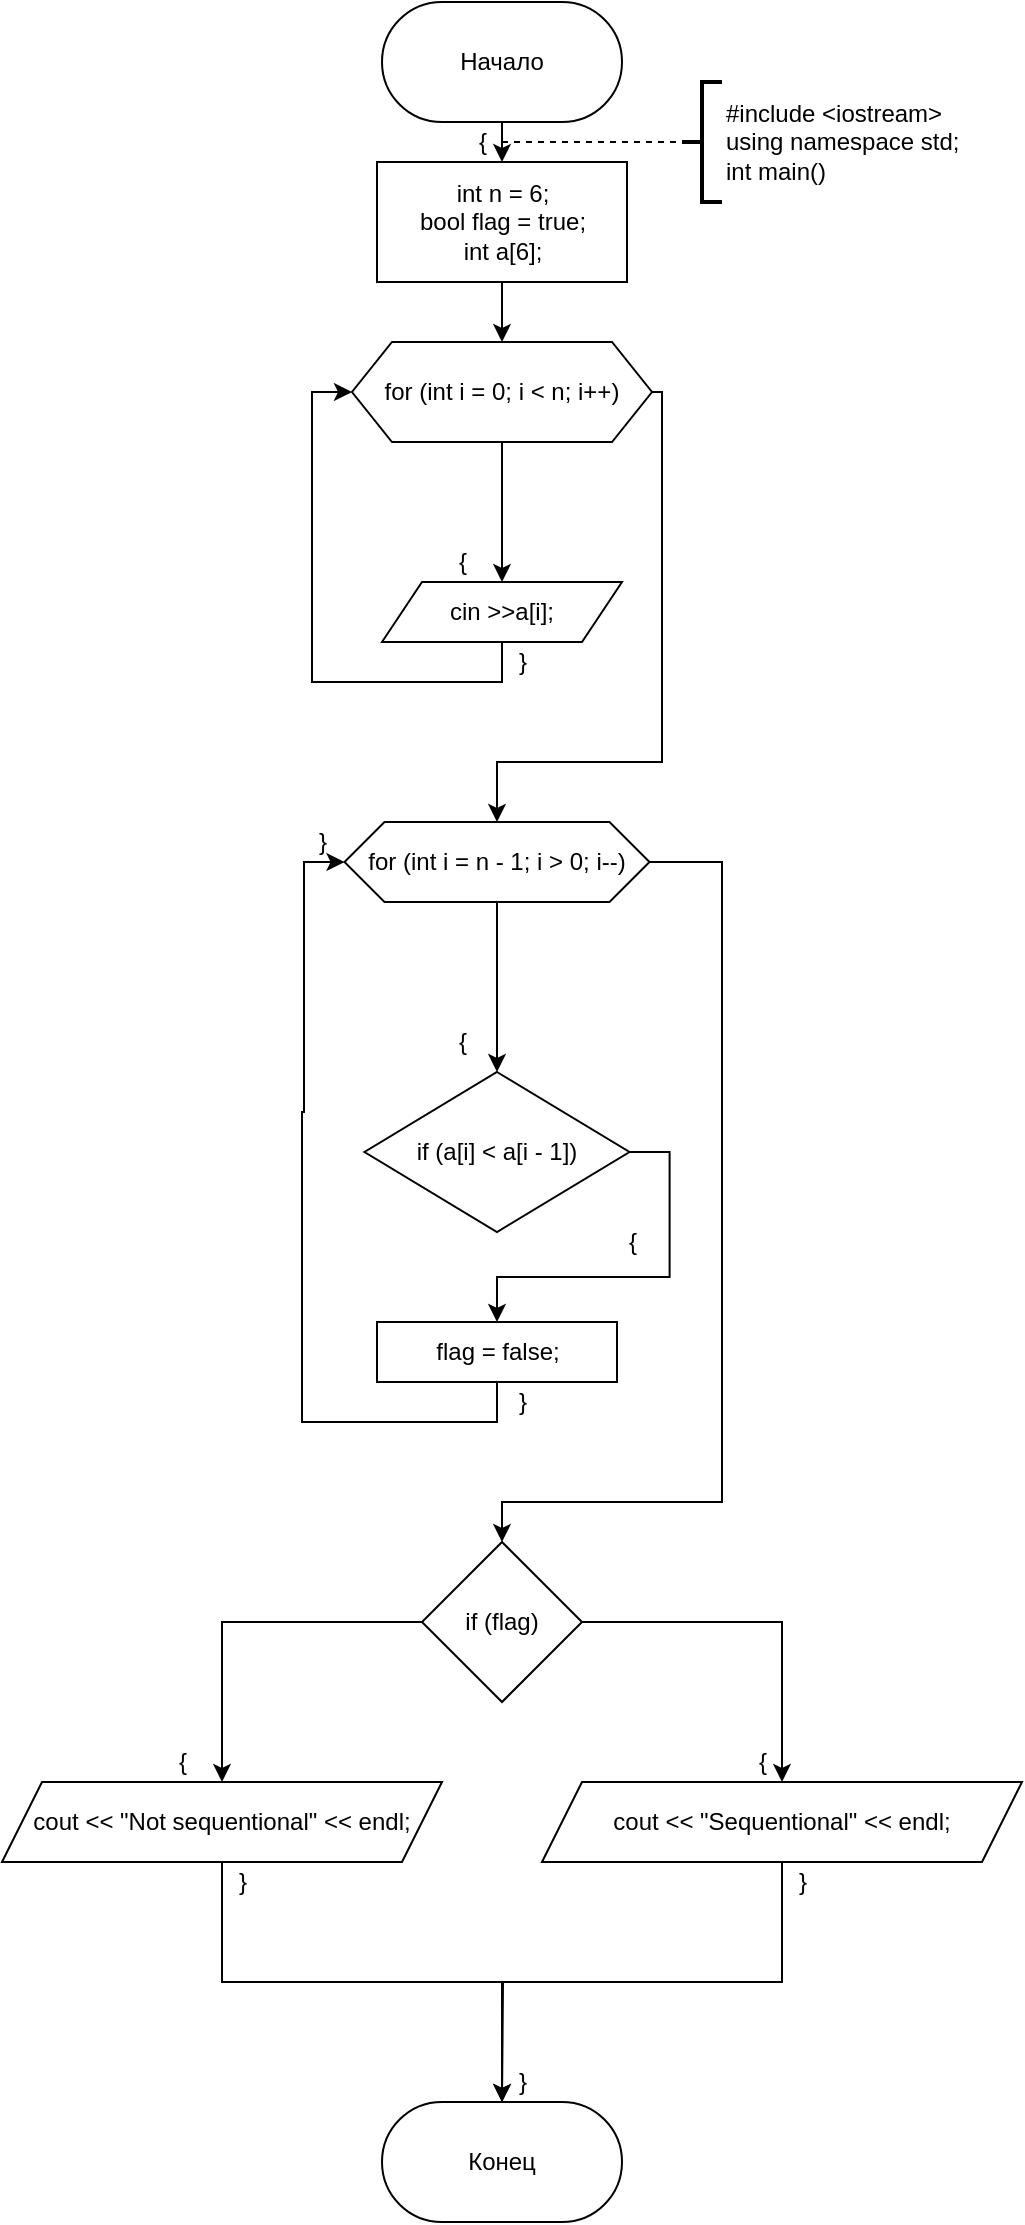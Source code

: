 <mxfile version="16.0.0" type="device"><diagram id="C5RBs43oDa-KdzZeNtuy" name="Page-1"><mxGraphModel dx="1798" dy="546" grid="1" gridSize="10" guides="1" tooltips="1" connect="1" arrows="1" fold="1" page="1" pageScale="1" pageWidth="827" pageHeight="1169" math="0" shadow="0"><root><mxCell id="WIyWlLk6GJQsqaUBKTNV-0"/><mxCell id="WIyWlLk6GJQsqaUBKTNV-1" parent="WIyWlLk6GJQsqaUBKTNV-0"/><mxCell id="_hzxvt620f9c1CCWTpxA-0" style="edgeStyle=orthogonalEdgeStyle;rounded=0;orthogonalLoop=1;jettySize=auto;html=1;exitX=0.5;exitY=1;exitDx=0;exitDy=0;entryX=0.5;entryY=0;entryDx=0;entryDy=0;" edge="1" parent="WIyWlLk6GJQsqaUBKTNV-1" source="_hzxvt620f9c1CCWTpxA-1" target="_hzxvt620f9c1CCWTpxA-4"><mxGeometry relative="1" as="geometry"/></mxCell><mxCell id="_hzxvt620f9c1CCWTpxA-1" value="Начало" style="rounded=1;whiteSpace=wrap;html=1;arcSize=50;" vertex="1" parent="WIyWlLk6GJQsqaUBKTNV-1"><mxGeometry x="80" y="10" width="120" height="60" as="geometry"/></mxCell><mxCell id="_hzxvt620f9c1CCWTpxA-2" value="Конец" style="rounded=1;whiteSpace=wrap;html=1;arcSize=50;" vertex="1" parent="WIyWlLk6GJQsqaUBKTNV-1"><mxGeometry x="80" y="1060" width="120" height="60" as="geometry"/></mxCell><mxCell id="_hzxvt620f9c1CCWTpxA-108" style="edgeStyle=orthogonalEdgeStyle;rounded=0;orthogonalLoop=1;jettySize=auto;html=1;exitX=0.5;exitY=1;exitDx=0;exitDy=0;entryX=0.5;entryY=0;entryDx=0;entryDy=0;" edge="1" parent="WIyWlLk6GJQsqaUBKTNV-1" source="_hzxvt620f9c1CCWTpxA-4" target="_hzxvt620f9c1CCWTpxA-87"><mxGeometry relative="1" as="geometry"/></mxCell><mxCell id="_hzxvt620f9c1CCWTpxA-4" value="&lt;div&gt;int n = 6;&lt;/div&gt;&lt;div&gt;&lt;span&gt;bool flag = true;&lt;/span&gt;&lt;/div&gt;&lt;div&gt;&lt;span&gt;int a[6];&lt;/span&gt;&lt;/div&gt;" style="rounded=0;whiteSpace=wrap;html=1;" vertex="1" parent="WIyWlLk6GJQsqaUBKTNV-1"><mxGeometry x="77.5" y="90" width="125" height="60" as="geometry"/></mxCell><mxCell id="_hzxvt620f9c1CCWTpxA-5" value="" style="endArrow=none;dashed=1;html=1;rounded=0;" edge="1" parent="WIyWlLk6GJQsqaUBKTNV-1"><mxGeometry width="50" height="50" relative="1" as="geometry"><mxPoint x="140" y="80" as="sourcePoint"/><mxPoint x="230" y="80" as="targetPoint"/></mxGeometry></mxCell><mxCell id="_hzxvt620f9c1CCWTpxA-6" value="&lt;div&gt;#include &amp;lt;iostream&amp;gt;&lt;/div&gt;&lt;div&gt;using namespace std;&lt;/div&gt;&lt;div&gt;int main()&lt;/div&gt;" style="strokeWidth=2;html=1;shape=mxgraph.flowchart.annotation_2;align=left;labelPosition=right;pointerEvents=1;" vertex="1" parent="WIyWlLk6GJQsqaUBKTNV-1"><mxGeometry x="230" y="50" width="20" height="60" as="geometry"/></mxCell><mxCell id="_hzxvt620f9c1CCWTpxA-89" style="edgeStyle=orthogonalEdgeStyle;rounded=0;orthogonalLoop=1;jettySize=auto;html=1;exitX=1;exitY=0.5;exitDx=0;exitDy=0;entryX=0.5;entryY=0;entryDx=0;entryDy=0;" edge="1" parent="WIyWlLk6GJQsqaUBKTNV-1" source="_hzxvt620f9c1CCWTpxA-87" target="_hzxvt620f9c1CCWTpxA-88"><mxGeometry relative="1" as="geometry"><Array as="points"><mxPoint x="220" y="205"/><mxPoint x="220" y="390"/><mxPoint x="138" y="390"/></Array></mxGeometry></mxCell><mxCell id="_hzxvt620f9c1CCWTpxA-91" style="edgeStyle=orthogonalEdgeStyle;rounded=0;orthogonalLoop=1;jettySize=auto;html=1;exitX=0.5;exitY=1;exitDx=0;exitDy=0;entryX=0.5;entryY=0;entryDx=0;entryDy=0;" edge="1" parent="WIyWlLk6GJQsqaUBKTNV-1" source="_hzxvt620f9c1CCWTpxA-87" target="_hzxvt620f9c1CCWTpxA-90"><mxGeometry relative="1" as="geometry"/></mxCell><mxCell id="_hzxvt620f9c1CCWTpxA-87" value="for (int i = 0; i &amp;lt; n; i++)" style="shape=hexagon;perimeter=hexagonPerimeter2;whiteSpace=wrap;html=1;fixedSize=1;" vertex="1" parent="WIyWlLk6GJQsqaUBKTNV-1"><mxGeometry x="65" y="180" width="150" height="50" as="geometry"/></mxCell><mxCell id="_hzxvt620f9c1CCWTpxA-95" style="edgeStyle=orthogonalEdgeStyle;rounded=0;orthogonalLoop=1;jettySize=auto;html=1;exitX=0.5;exitY=1;exitDx=0;exitDy=0;entryX=0.5;entryY=0;entryDx=0;entryDy=0;" edge="1" parent="WIyWlLk6GJQsqaUBKTNV-1" source="_hzxvt620f9c1CCWTpxA-88" target="_hzxvt620f9c1CCWTpxA-94"><mxGeometry relative="1" as="geometry"/></mxCell><mxCell id="_hzxvt620f9c1CCWTpxA-101" style="edgeStyle=orthogonalEdgeStyle;rounded=0;orthogonalLoop=1;jettySize=auto;html=1;exitX=1;exitY=0.5;exitDx=0;exitDy=0;entryX=0.5;entryY=0;entryDx=0;entryDy=0;" edge="1" parent="WIyWlLk6GJQsqaUBKTNV-1" source="_hzxvt620f9c1CCWTpxA-88" target="_hzxvt620f9c1CCWTpxA-100"><mxGeometry relative="1" as="geometry"><Array as="points"><mxPoint x="250" y="440"/><mxPoint x="250" y="760"/><mxPoint x="140" y="760"/></Array></mxGeometry></mxCell><mxCell id="_hzxvt620f9c1CCWTpxA-88" value="for (int i = n - 1; i &amp;gt; 0; i--)" style="shape=hexagon;perimeter=hexagonPerimeter2;whiteSpace=wrap;html=1;fixedSize=1;" vertex="1" parent="WIyWlLk6GJQsqaUBKTNV-1"><mxGeometry x="61.25" y="420" width="152.5" height="40" as="geometry"/></mxCell><mxCell id="_hzxvt620f9c1CCWTpxA-92" style="edgeStyle=orthogonalEdgeStyle;rounded=0;orthogonalLoop=1;jettySize=auto;html=1;exitX=0.5;exitY=1;exitDx=0;exitDy=0;entryX=0;entryY=0.5;entryDx=0;entryDy=0;" edge="1" parent="WIyWlLk6GJQsqaUBKTNV-1" source="_hzxvt620f9c1CCWTpxA-90" target="_hzxvt620f9c1CCWTpxA-87"><mxGeometry relative="1" as="geometry"/></mxCell><mxCell id="_hzxvt620f9c1CCWTpxA-90" value="cin &amp;gt;&amp;gt;a[i];" style="shape=parallelogram;perimeter=parallelogramPerimeter;whiteSpace=wrap;html=1;fixedSize=1;" vertex="1" parent="WIyWlLk6GJQsqaUBKTNV-1"><mxGeometry x="80" y="300" width="120" height="30" as="geometry"/></mxCell><mxCell id="_hzxvt620f9c1CCWTpxA-97" style="edgeStyle=orthogonalEdgeStyle;rounded=0;orthogonalLoop=1;jettySize=auto;html=1;exitX=1;exitY=0.5;exitDx=0;exitDy=0;entryX=0.5;entryY=0;entryDx=0;entryDy=0;" edge="1" parent="WIyWlLk6GJQsqaUBKTNV-1" source="_hzxvt620f9c1CCWTpxA-94" target="_hzxvt620f9c1CCWTpxA-96"><mxGeometry relative="1" as="geometry"/></mxCell><mxCell id="_hzxvt620f9c1CCWTpxA-94" value="if (a[i] &amp;lt; a[i - 1])" style="rhombus;whiteSpace=wrap;html=1;" vertex="1" parent="WIyWlLk6GJQsqaUBKTNV-1"><mxGeometry x="71.25" y="545" width="132.5" height="80" as="geometry"/></mxCell><mxCell id="_hzxvt620f9c1CCWTpxA-99" style="edgeStyle=orthogonalEdgeStyle;rounded=0;orthogonalLoop=1;jettySize=auto;html=1;exitX=0.5;exitY=1;exitDx=0;exitDy=0;entryX=0;entryY=0.5;entryDx=0;entryDy=0;" edge="1" parent="WIyWlLk6GJQsqaUBKTNV-1" source="_hzxvt620f9c1CCWTpxA-96" target="_hzxvt620f9c1CCWTpxA-88"><mxGeometry relative="1" as="geometry"><Array as="points"><mxPoint x="138" y="720"/><mxPoint x="40" y="720"/><mxPoint x="40" y="565"/><mxPoint x="41" y="565"/><mxPoint x="41" y="440"/></Array></mxGeometry></mxCell><mxCell id="_hzxvt620f9c1CCWTpxA-96" value="flag = false;" style="rounded=0;whiteSpace=wrap;html=1;" vertex="1" parent="WIyWlLk6GJQsqaUBKTNV-1"><mxGeometry x="77.5" y="670" width="120" height="30" as="geometry"/></mxCell><mxCell id="_hzxvt620f9c1CCWTpxA-104" style="edgeStyle=orthogonalEdgeStyle;rounded=0;orthogonalLoop=1;jettySize=auto;html=1;exitX=1;exitY=0.5;exitDx=0;exitDy=0;" edge="1" parent="WIyWlLk6GJQsqaUBKTNV-1" source="_hzxvt620f9c1CCWTpxA-100" target="_hzxvt620f9c1CCWTpxA-102"><mxGeometry relative="1" as="geometry"/></mxCell><mxCell id="_hzxvt620f9c1CCWTpxA-105" style="edgeStyle=orthogonalEdgeStyle;rounded=0;orthogonalLoop=1;jettySize=auto;html=1;exitX=0;exitY=0.5;exitDx=0;exitDy=0;entryX=0.5;entryY=0;entryDx=0;entryDy=0;" edge="1" parent="WIyWlLk6GJQsqaUBKTNV-1" source="_hzxvt620f9c1CCWTpxA-100" target="_hzxvt620f9c1CCWTpxA-103"><mxGeometry relative="1" as="geometry"/></mxCell><mxCell id="_hzxvt620f9c1CCWTpxA-100" value="if (flag)" style="rhombus;whiteSpace=wrap;html=1;" vertex="1" parent="WIyWlLk6GJQsqaUBKTNV-1"><mxGeometry x="100" y="780" width="80" height="80" as="geometry"/></mxCell><mxCell id="_hzxvt620f9c1CCWTpxA-107" style="edgeStyle=orthogonalEdgeStyle;rounded=0;orthogonalLoop=1;jettySize=auto;html=1;exitX=0.5;exitY=1;exitDx=0;exitDy=0;" edge="1" parent="WIyWlLk6GJQsqaUBKTNV-1" source="_hzxvt620f9c1CCWTpxA-102"><mxGeometry relative="1" as="geometry"><mxPoint x="140" y="1060" as="targetPoint"/></mxGeometry></mxCell><mxCell id="_hzxvt620f9c1CCWTpxA-102" value="cout &amp;lt;&amp;lt; &quot;Sequentional&quot; &amp;lt;&amp;lt; endl;" style="shape=parallelogram;perimeter=parallelogramPerimeter;whiteSpace=wrap;html=1;fixedSize=1;" vertex="1" parent="WIyWlLk6GJQsqaUBKTNV-1"><mxGeometry x="160" y="900" width="240" height="40" as="geometry"/></mxCell><mxCell id="_hzxvt620f9c1CCWTpxA-106" style="edgeStyle=orthogonalEdgeStyle;rounded=0;orthogonalLoop=1;jettySize=auto;html=1;exitX=0.5;exitY=1;exitDx=0;exitDy=0;entryX=0.5;entryY=0;entryDx=0;entryDy=0;" edge="1" parent="WIyWlLk6GJQsqaUBKTNV-1" source="_hzxvt620f9c1CCWTpxA-103" target="_hzxvt620f9c1CCWTpxA-2"><mxGeometry relative="1" as="geometry"/></mxCell><mxCell id="_hzxvt620f9c1CCWTpxA-103" value="cout &amp;lt;&amp;lt; &quot;Not sequentional&quot; &amp;lt;&amp;lt; endl;" style="shape=parallelogram;perimeter=parallelogramPerimeter;whiteSpace=wrap;html=1;fixedSize=1;" vertex="1" parent="WIyWlLk6GJQsqaUBKTNV-1"><mxGeometry x="-110" y="900" width="220" height="40" as="geometry"/></mxCell><mxCell id="_hzxvt620f9c1CCWTpxA-111" value="{" style="text;html=1;align=center;verticalAlign=middle;resizable=0;points=[];autosize=1;strokeColor=none;fillColor=none;" vertex="1" parent="WIyWlLk6GJQsqaUBKTNV-1"><mxGeometry x="110" y="280" width="20" height="20" as="geometry"/></mxCell><mxCell id="_hzxvt620f9c1CCWTpxA-112" value="{" style="text;html=1;align=center;verticalAlign=middle;resizable=0;points=[];autosize=1;strokeColor=none;fillColor=none;" vertex="1" parent="WIyWlLk6GJQsqaUBKTNV-1"><mxGeometry x="110" y="520" width="20" height="20" as="geometry"/></mxCell><mxCell id="_hzxvt620f9c1CCWTpxA-113" value="{" style="text;html=1;align=center;verticalAlign=middle;resizable=0;points=[];autosize=1;strokeColor=none;fillColor=none;" vertex="1" parent="WIyWlLk6GJQsqaUBKTNV-1"><mxGeometry x="195" y="620" width="20" height="20" as="geometry"/></mxCell><mxCell id="_hzxvt620f9c1CCWTpxA-114" value="{" style="text;html=1;align=center;verticalAlign=middle;resizable=0;points=[];autosize=1;strokeColor=none;fillColor=none;" vertex="1" parent="WIyWlLk6GJQsqaUBKTNV-1"><mxGeometry x="260" y="880" width="20" height="20" as="geometry"/></mxCell><mxCell id="_hzxvt620f9c1CCWTpxA-115" value="{" style="text;html=1;align=center;verticalAlign=middle;resizable=0;points=[];autosize=1;strokeColor=none;fillColor=none;" vertex="1" parent="WIyWlLk6GJQsqaUBKTNV-1"><mxGeometry x="-30" y="880" width="20" height="20" as="geometry"/></mxCell><mxCell id="_hzxvt620f9c1CCWTpxA-116" value="{" style="text;html=1;align=center;verticalAlign=middle;resizable=0;points=[];autosize=1;strokeColor=none;fillColor=none;" vertex="1" parent="WIyWlLk6GJQsqaUBKTNV-1"><mxGeometry x="120" y="70" width="20" height="20" as="geometry"/></mxCell><mxCell id="_hzxvt620f9c1CCWTpxA-119" value="}" style="text;html=1;align=center;verticalAlign=middle;resizable=0;points=[];autosize=1;strokeColor=none;fillColor=none;" vertex="1" parent="WIyWlLk6GJQsqaUBKTNV-1"><mxGeometry x="140" y="330" width="20" height="20" as="geometry"/></mxCell><mxCell id="_hzxvt620f9c1CCWTpxA-120" value="}" style="text;html=1;align=center;verticalAlign=middle;resizable=0;points=[];autosize=1;strokeColor=none;fillColor=none;" vertex="1" parent="WIyWlLk6GJQsqaUBKTNV-1"><mxGeometry x="40" y="420" width="20" height="20" as="geometry"/></mxCell><mxCell id="_hzxvt620f9c1CCWTpxA-121" value="}" style="text;html=1;align=center;verticalAlign=middle;resizable=0;points=[];autosize=1;strokeColor=none;fillColor=none;" vertex="1" parent="WIyWlLk6GJQsqaUBKTNV-1"><mxGeometry x="140" y="700" width="20" height="20" as="geometry"/></mxCell><mxCell id="_hzxvt620f9c1CCWTpxA-122" value="}" style="text;html=1;align=center;verticalAlign=middle;resizable=0;points=[];autosize=1;strokeColor=none;fillColor=none;" vertex="1" parent="WIyWlLk6GJQsqaUBKTNV-1"><mxGeometry y="940" width="20" height="20" as="geometry"/></mxCell><mxCell id="_hzxvt620f9c1CCWTpxA-123" value="}" style="text;html=1;align=center;verticalAlign=middle;resizable=0;points=[];autosize=1;strokeColor=none;fillColor=none;" vertex="1" parent="WIyWlLk6GJQsqaUBKTNV-1"><mxGeometry x="280" y="940" width="20" height="20" as="geometry"/></mxCell><mxCell id="_hzxvt620f9c1CCWTpxA-124" value="}" style="text;html=1;align=center;verticalAlign=middle;resizable=0;points=[];autosize=1;strokeColor=none;fillColor=none;" vertex="1" parent="WIyWlLk6GJQsqaUBKTNV-1"><mxGeometry x="140" y="1040" width="20" height="20" as="geometry"/></mxCell></root></mxGraphModel></diagram></mxfile>

